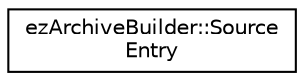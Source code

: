 digraph "Graphical Class Hierarchy"
{
 // LATEX_PDF_SIZE
  edge [fontname="Helvetica",fontsize="10",labelfontname="Helvetica",labelfontsize="10"];
  node [fontname="Helvetica",fontsize="10",shape=record];
  rankdir="LR";
  Node0 [label="ezArchiveBuilder::Source\lEntry",height=0.2,width=0.4,color="black", fillcolor="white", style="filled",URL="$da/d56/structez_archive_builder_1_1_source_entry.htm",tooltip=" "];
}
